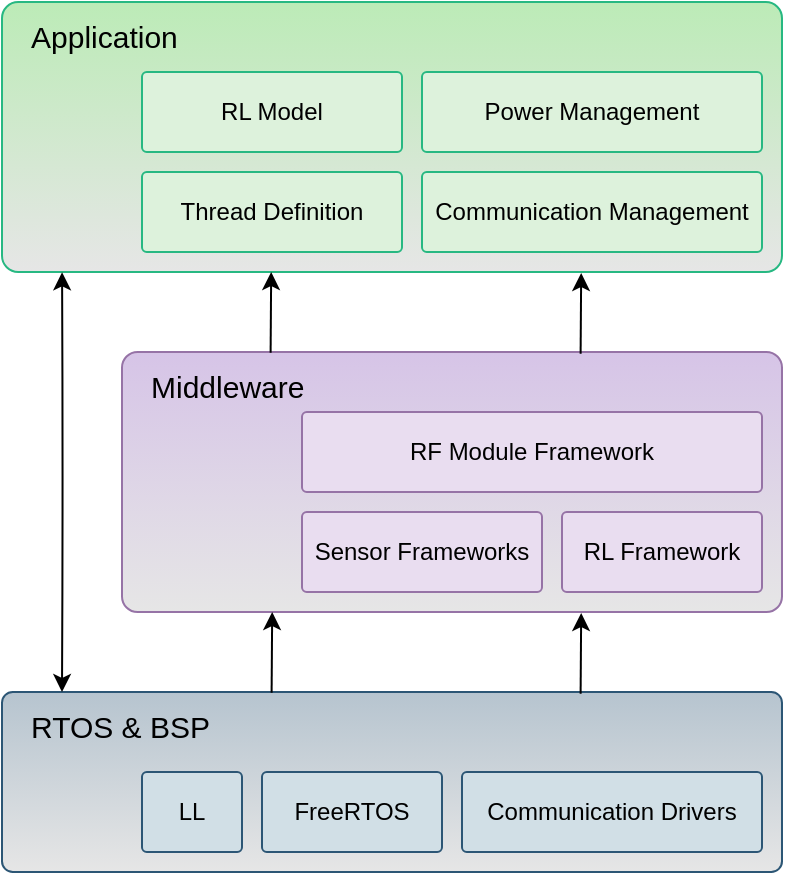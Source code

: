 <mxfile version="13.7.8" type="device"><diagram id="JygkwaSmxy1S2qTqlgNe" name="SW"><mxGraphModel dx="662" dy="479" grid="1" gridSize="10" guides="1" tooltips="1" connect="1" arrows="1" fold="1" page="1" pageScale="1" pageWidth="4681" pageHeight="3300" math="0" shadow="0"><root><mxCell id="G-m_F_i8rc0qo_1IKgbm-0"/><mxCell id="G-m_F_i8rc0qo_1IKgbm-1" parent="G-m_F_i8rc0qo_1IKgbm-0"/><mxCell id="u2ZwE0kxELsVTHdAZA2R-0" value="&amp;nbsp; &amp;nbsp;Application" style="rounded=1;whiteSpace=wrap;html=1;align=left;verticalAlign=top;arcSize=6;fontSize=15;spacingTop=2;fillColor=#BCEBB7;strokeColor=#27B882;gradientColor=#E6E6E6;gradientDirection=south;" parent="G-m_F_i8rc0qo_1IKgbm-1" vertex="1"><mxGeometry x="510" y="485" width="390" height="135" as="geometry"/></mxCell><mxCell id="u2ZwE0kxELsVTHdAZA2R-2" value="&amp;nbsp; &amp;nbsp;Middleware" style="rounded=1;whiteSpace=wrap;html=1;align=left;verticalAlign=top;arcSize=6;fontSize=15;spacingTop=2;strokeColor=#9673a6;fillColor=#D6C4E7;gradientDirection=south;gradientColor=#E6E6E6;" parent="G-m_F_i8rc0qo_1IKgbm-1" vertex="1"><mxGeometry x="570" y="660" width="330" height="130" as="geometry"/></mxCell><mxCell id="u2ZwE0kxELsVTHdAZA2R-4" value="&amp;nbsp; &amp;nbsp;RTOS &amp;amp; BSP" style="rounded=1;whiteSpace=wrap;html=1;align=left;verticalAlign=top;arcSize=6;fontSize=15;strokeColor=#2C5675;spacingTop=2;fillColor=#B6C4CF;gradientColor=#E6E6E6;gradientDirection=south;" parent="G-m_F_i8rc0qo_1IKgbm-1" vertex="1"><mxGeometry x="510" y="830" width="390" height="90" as="geometry"/></mxCell><mxCell id="u2ZwE0kxELsVTHdAZA2R-6" value="Communication Drivers" style="rounded=1;whiteSpace=wrap;html=1;align=center;verticalAlign=middle;arcSize=6;strokeColor=#2C5675;fillColor=#D1DFE6;" parent="G-m_F_i8rc0qo_1IKgbm-1" vertex="1"><mxGeometry x="740" y="870" width="150" height="40" as="geometry"/></mxCell><mxCell id="u2ZwE0kxELsVTHdAZA2R-7" value="FreeRTOS" style="rounded=1;whiteSpace=wrap;html=1;align=center;verticalAlign=middle;arcSize=6;strokeColor=#2C5675;fillColor=#D1DFE6;" parent="G-m_F_i8rc0qo_1IKgbm-1" vertex="1"><mxGeometry x="640" y="870" width="90" height="40" as="geometry"/></mxCell><mxCell id="u2ZwE0kxELsVTHdAZA2R-8" value="&lt;font style=&quot;font-size: 12px&quot;&gt;Communication Management&lt;/font&gt;" style="rounded=1;whiteSpace=wrap;html=1;align=center;verticalAlign=middle;arcSize=6;strokeColor=#27B882;fillColor=#DDF2DC;" parent="G-m_F_i8rc0qo_1IKgbm-1" vertex="1"><mxGeometry x="720" y="570" width="170" height="40" as="geometry"/></mxCell><mxCell id="u2ZwE0kxELsVTHdAZA2R-10" value="RF Module Framework" style="rounded=1;whiteSpace=wrap;html=1;align=center;verticalAlign=middle;arcSize=6;strokeColor=#9673a6;fillColor=#E9DDF0;" parent="G-m_F_i8rc0qo_1IKgbm-1" vertex="1"><mxGeometry x="660" y="690" width="230" height="40" as="geometry"/></mxCell><mxCell id="u2ZwE0kxELsVTHdAZA2R-11" value="RL Framework" style="rounded=1;whiteSpace=wrap;html=1;align=center;verticalAlign=middle;arcSize=6;strokeColor=#9673a6;fillColor=#E9DDF0;" parent="G-m_F_i8rc0qo_1IKgbm-1" vertex="1"><mxGeometry x="790" y="740" width="100" height="40" as="geometry"/></mxCell><mxCell id="Msaw5pHSFNWXgzZwRA2h-0" value="Thread Definition" style="rounded=1;whiteSpace=wrap;html=1;align=center;verticalAlign=middle;arcSize=6;strokeColor=#27B882;fillColor=#DDF2DC;" parent="G-m_F_i8rc0qo_1IKgbm-1" vertex="1"><mxGeometry x="580" y="570" width="130" height="40" as="geometry"/></mxCell><mxCell id="Msaw5pHSFNWXgzZwRA2h-1" value="Power Management" style="rounded=1;whiteSpace=wrap;html=1;align=center;verticalAlign=middle;arcSize=6;strokeColor=#27B882;fillColor=#DDF2DC;" parent="G-m_F_i8rc0qo_1IKgbm-1" vertex="1"><mxGeometry x="720" y="520" width="170" height="40" as="geometry"/></mxCell><mxCell id="Msaw5pHSFNWXgzZwRA2h-2" value="RL Model" style="rounded=1;whiteSpace=wrap;html=1;align=center;verticalAlign=middle;arcSize=6;strokeColor=#27B882;fillColor=#DDF2DC;" parent="G-m_F_i8rc0qo_1IKgbm-1" vertex="1"><mxGeometry x="580" y="520" width="130" height="40" as="geometry"/></mxCell><mxCell id="THHg3oI6UJkPwehSTZDW-4" style="rounded=0;orthogonalLoop=1;jettySize=auto;html=1;startArrow=classic;startFill=1;fontSize=16;endArrow=none;endFill=0;entryX=0.249;entryY=0.004;entryDx=0;entryDy=0;entryPerimeter=0;" parent="G-m_F_i8rc0qo_1IKgbm-1" edge="1"><mxGeometry relative="1" as="geometry"><mxPoint x="644.31" y="660.38" as="targetPoint"/><mxPoint x="644.59" y="620" as="sourcePoint"/></mxGeometry></mxCell><mxCell id="THHg3oI6UJkPwehSTZDW-5" style="rounded=0;orthogonalLoop=1;jettySize=auto;html=1;entryX=0.077;entryY=1.001;entryDx=0;entryDy=0;entryPerimeter=0;startArrow=classic;startFill=1;edgeStyle=orthogonalEdgeStyle;curved=1;" parent="G-m_F_i8rc0qo_1IKgbm-1" target="u2ZwE0kxELsVTHdAZA2R-0" edge="1"><mxGeometry relative="1" as="geometry"><mxPoint x="540" y="830" as="sourcePoint"/><mxPoint x="539.9" y="677" as="targetPoint"/></mxGeometry></mxCell><mxCell id="THHg3oI6UJkPwehSTZDW-6" style="rounded=0;orthogonalLoop=1;jettySize=auto;html=1;startArrow=classic;startFill=1;fontSize=16;endArrow=none;endFill=0;entryX=0.249;entryY=0.004;entryDx=0;entryDy=0;entryPerimeter=0;" parent="G-m_F_i8rc0qo_1IKgbm-1" edge="1"><mxGeometry relative="1" as="geometry"><mxPoint x="799.31" y="830.88" as="targetPoint"/><mxPoint x="799.59" y="790.5" as="sourcePoint"/></mxGeometry></mxCell><mxCell id="THHg3oI6UJkPwehSTZDW-7" style="rounded=0;orthogonalLoop=1;jettySize=auto;html=1;startArrow=classic;startFill=1;fontSize=16;endArrow=none;endFill=0;entryX=0.249;entryY=0.004;entryDx=0;entryDy=0;entryPerimeter=0;" parent="G-m_F_i8rc0qo_1IKgbm-1" edge="1"><mxGeometry relative="1" as="geometry"><mxPoint x="644.81" y="830.38" as="targetPoint"/><mxPoint x="645.09" y="790" as="sourcePoint"/></mxGeometry></mxCell><mxCell id="THHg3oI6UJkPwehSTZDW-8" style="rounded=0;orthogonalLoop=1;jettySize=auto;html=1;startArrow=classic;startFill=1;fontSize=16;endArrow=none;endFill=0;entryX=0.249;entryY=0.004;entryDx=0;entryDy=0;entryPerimeter=0;" parent="G-m_F_i8rc0qo_1IKgbm-1" edge="1"><mxGeometry relative="1" as="geometry"><mxPoint x="799.31" y="660.88" as="targetPoint"/><mxPoint x="799.59" y="620.5" as="sourcePoint"/></mxGeometry></mxCell><mxCell id="HwSSb6w2LnHeKkC1PG_l-0" value="LL" style="rounded=1;whiteSpace=wrap;html=1;align=center;verticalAlign=middle;arcSize=6;strokeColor=#2C5675;fillColor=#D1DFE6;" parent="G-m_F_i8rc0qo_1IKgbm-1" vertex="1"><mxGeometry x="580" y="870" width="50" height="40" as="geometry"/></mxCell><mxCell id="TFy7yXJM73j_EhvsPFcR-0" value="Sensor Frameworks" style="rounded=1;whiteSpace=wrap;html=1;align=center;verticalAlign=middle;arcSize=6;strokeColor=#9673a6;fillColor=#E9DDF0;" vertex="1" parent="G-m_F_i8rc0qo_1IKgbm-1"><mxGeometry x="660" y="740" width="120" height="40" as="geometry"/></mxCell></root></mxGraphModel></diagram></mxfile>